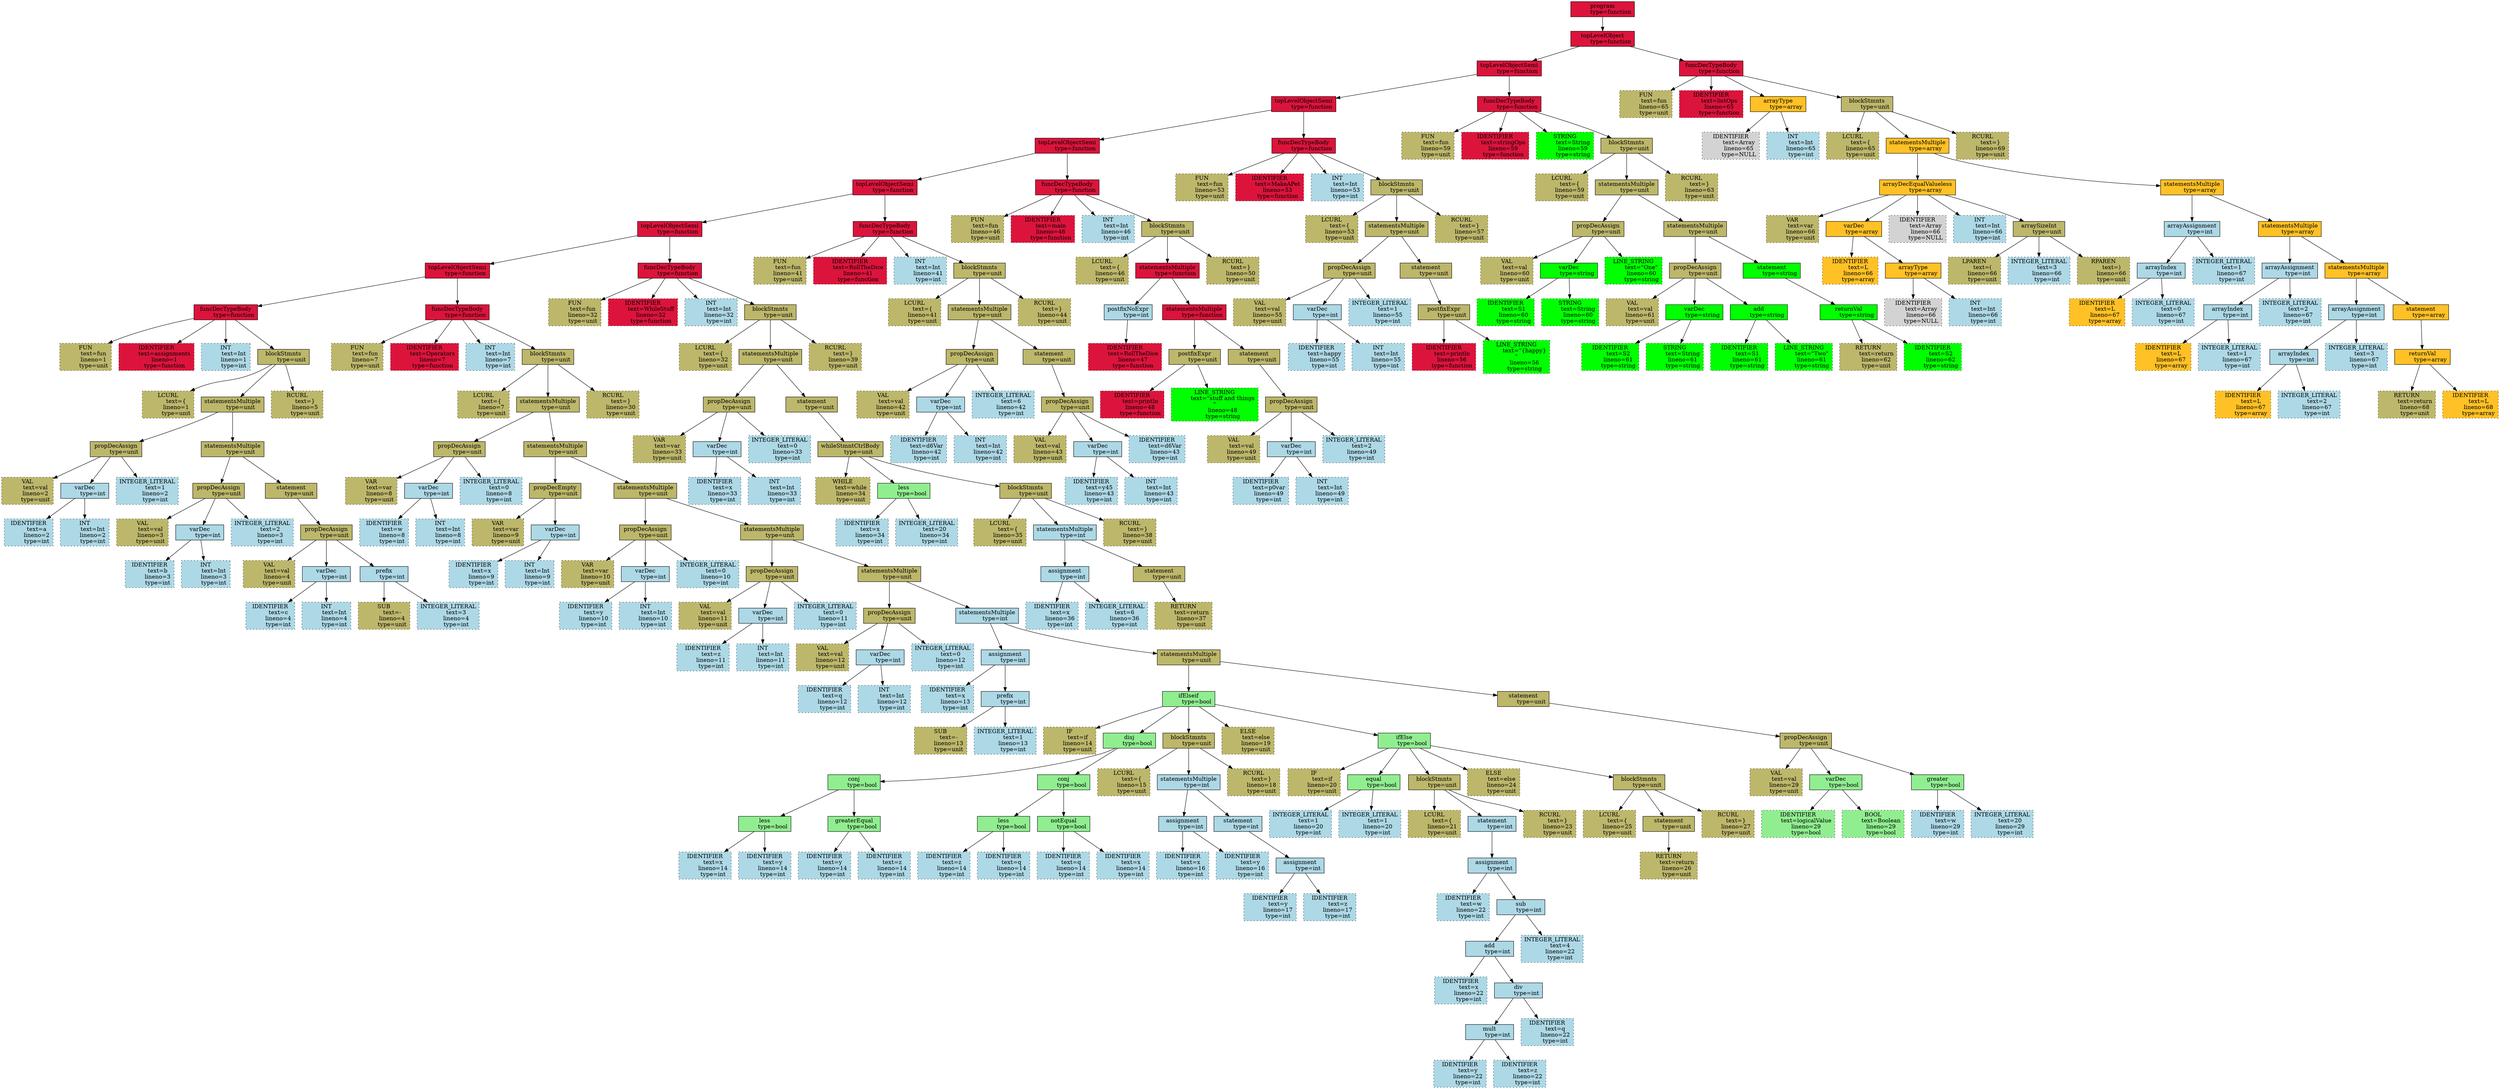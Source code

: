 digraph {
N464[shape=box];
N464 [
  shape=box,
  style=filled,
  fillcolor="crimson",
  label="program\n         type=function"
];
N464 -> N463;
N463[shape=box];
N463 [
  shape=box,
  style=filled,
  fillcolor="crimson",
  label="topLevelObject\n         type=function"
];
N463 -> N393;
N463 -> N462;
N393[shape=box];
N393 [
  shape=box,
  style=filled,
  fillcolor="crimson",
  label="topLevelObjectSemi\n         type=function"
];
N393 -> N353;
N393 -> N392;
N353[shape=box];
N353 [
  shape=box,
  style=filled,
  fillcolor="crimson",
  label="topLevelObjectSemi\n         type=function"
];
N353 -> N324;
N353 -> N352;
N324[shape=box];
N324 [
  shape=box,
  style=filled,
  fillcolor="crimson",
  label="topLevelObjectSemi\n         type=function"
];
N324 -> N289;
N324 -> N323;
N289[shape=box];
N289 [
  shape=box,
  style=filled,
  fillcolor="crimson",
  label="topLevelObjectSemi\n         type=function"
];
N289 -> N257;
N289 -> N288;
N257[shape=box];
N257 [
  shape=box,
  style=filled,
  fillcolor="crimson",
  label="topLevelObjectSemi\n         type=function"
];
N257 -> N213;
N257 -> N256;
N213[shape=box];
N213 [
  shape=box,
  style=filled,
  fillcolor="crimson",
  label="topLevelObjectSemi\n         type=function"
];
N213 -> N44;
N213 -> N212;
N44[shape=box];
N44 [
  shape=box,
  style=filled,
  fillcolor="crimson",
  label="funcDecTypeBody\n         type=function"
];
N44 -> N1;
N44 -> N2;
N44 -> N6;
N44 -> N43;
N1[shape=box];
N1 [
  shape=box,
  style="filled,dotted",
  fillcolor="darkkhaki",
  label="FUN\n         text=fun\n         lineno=1\n         type=unit"
];
N2[shape=box];
N2 [
  shape=box,
  style="filled,dotted",
  fillcolor="crimson",
  label="IDENTIFIER\n         text=assignments\n         lineno=1\n         type=function"
];
N6[shape=box];
N6 [
  shape=box,
  style="filled,dotted",
  fillcolor="lightblue",
  label="INT\n         text=Int\n         lineno=1\n         type=int"
];
N43[shape=box];
N43 [
  shape=box,
  style=filled,
  fillcolor="darkkhaki",
  label="blockStmnts\n         type=unit"
];
N43 -> N7;
N43 -> N42;
N43 -> N35;
N7[shape=box];
N7 [
  shape=box,
  style="filled,dotted",
  fillcolor="darkkhaki",
  label="LCURL\n         text=\{\n         lineno=1\n         type=unit"
];
N42[shape=box];
N42 [
  shape=box,
  style=filled,
  fillcolor="darkkhaki",
  label="statementsMultiple\n         type=unit"
];
N42 -> N17;
N42 -> N41;
N17[shape=box];
N17 [
  shape=box,
  style=filled,
  fillcolor="darkkhaki",
  label="propDecAssign\n         type=unit"
];
N17 -> N8;
N17 -> N14;
N17 -> N13;
N8[shape=box];
N8 [
  shape=box,
  style="filled,dotted",
  fillcolor="darkkhaki",
  label="VAL\n         text=val\n         lineno=2\n         type=unit"
];
N14[shape=box];
N14 [
  shape=box,
  style=filled,
  fillcolor="lightblue",
  label="varDec\n         type=int"
];
N14 -> N9;
N14 -> N11;
N9[shape=box];
N9 [
  shape=box,
  style="filled,dotted",
  fillcolor="lightblue",
  label="IDENTIFIER\n         text=a\n         lineno=2\n         type=int"
];
N11[shape=box];
N11 [
  shape=box,
  style="filled,dotted",
  fillcolor="lightblue",
  label="INT\n         text=Int\n         lineno=2\n         type=int"
];
N13[shape=box];
N13 [
  shape=box,
  style="filled,dotted",
  fillcolor="lightblue",
  label="INTEGER_LITERAL\n         text=1\n         lineno=2\n         type=int"
];
N41[shape=box];
N41 [
  shape=box,
  style=filled,
  fillcolor="darkkhaki",
  label="statementsMultiple\n         type=unit"
];
N41 -> N26;
N41 -> N40;
N26[shape=box];
N26 [
  shape=box,
  style=filled,
  fillcolor="darkkhaki",
  label="propDecAssign\n         type=unit"
];
N26 -> N16;
N26 -> N23;
N26 -> N22;
N16[shape=box];
N16 [
  shape=box,
  style="filled,dotted",
  fillcolor="darkkhaki",
  label="VAL\n         text=val\n         lineno=3\n         type=unit"
];
N23[shape=box];
N23 [
  shape=box,
  style=filled,
  fillcolor="lightblue",
  label="varDec\n         type=int"
];
N23 -> N18;
N23 -> N20;
N18[shape=box];
N18 [
  shape=box,
  style="filled,dotted",
  fillcolor="lightblue",
  label="IDENTIFIER\n         text=b\n         lineno=3\n         type=int"
];
N20[shape=box];
N20 [
  shape=box,
  style="filled,dotted",
  fillcolor="lightblue",
  label="INT\n         text=Int\n         lineno=3\n         type=int"
];
N22[shape=box];
N22 [
  shape=box,
  style="filled,dotted",
  fillcolor="lightblue",
  label="INTEGER_LITERAL\n         text=2\n         lineno=3\n         type=int"
];
N40[shape=box];
N40 [
  shape=box,
  style=filled,
  fillcolor="darkkhaki",
  label="statement\n         type=unit"
];
N40 -> N37;
N37[shape=box];
N37 [
  shape=box,
  style=filled,
  fillcolor="darkkhaki",
  label="propDecAssign\n         type=unit"
];
N37 -> N25;
N37 -> N32;
N37 -> N36;
N25[shape=box];
N25 [
  shape=box,
  style="filled,dotted",
  fillcolor="darkkhaki",
  label="VAL\n         text=val\n         lineno=4\n         type=unit"
];
N32[shape=box];
N32 [
  shape=box,
  style=filled,
  fillcolor="lightblue",
  label="varDec\n         type=int"
];
N32 -> N27;
N32 -> N29;
N27[shape=box];
N27 [
  shape=box,
  style="filled,dotted",
  fillcolor="lightblue",
  label="IDENTIFIER\n         text=c\n         lineno=4\n         type=int"
];
N29[shape=box];
N29 [
  shape=box,
  style="filled,dotted",
  fillcolor="lightblue",
  label="INT\n         text=Int\n         lineno=4\n         type=int"
];
N36[shape=box];
N36 [
  shape=box,
  style=filled,
  fillcolor="lightblue",
  label="prefix\n         type=int"
];
N36 -> N31;
N36 -> N33;
N31[shape=box];
N31 [
  shape=box,
  style="filled,dotted",
  fillcolor="darkkhaki",
  label="SUB\n         text=-\n         lineno=4\n         type=unit"
];
N33[shape=box];
N33 [
  shape=box,
  style="filled,dotted",
  fillcolor="lightblue",
  label="INTEGER_LITERAL\n         text=3\n         lineno=4\n         type=int"
];
N35[shape=box];
N35 [
  shape=box,
  style="filled,dotted",
  fillcolor="darkkhaki",
  label="RCURL\n         text=\}\n         lineno=5\n         type=unit"
];
N212[shape=box];
N212 [
  shape=box,
  style=filled,
  fillcolor="crimson",
  label="funcDecTypeBody\n         type=function"
];
N212 -> N38;
N212 -> N45;
N212 -> N49;
N212 -> N211;
N38[shape=box];
N38 [
  shape=box,
  style="filled,dotted",
  fillcolor="darkkhaki",
  label="FUN\n         text=fun\n         lineno=7\n         type=unit"
];
N45[shape=box];
N45 [
  shape=box,
  style="filled,dotted",
  fillcolor="crimson",
  label="IDENTIFIER\n         text=Operators\n         lineno=7\n         type=function"
];
N49[shape=box];
N49 [
  shape=box,
  style="filled,dotted",
  fillcolor="lightblue",
  label="INT\n         text=Int\n         lineno=7\n         type=int"
];
N211[shape=box];
N211 [
  shape=box,
  style=filled,
  fillcolor="darkkhaki",
  label="blockStmnts\n         type=unit"
];
N211 -> N50;
N211 -> N210;
N211 -> N198;
N50[shape=box];
N50 [
  shape=box,
  style="filled,dotted",
  fillcolor="darkkhaki",
  label="LCURL\n         text=\{\n         lineno=7\n         type=unit"
];
N210[shape=box];
N210 [
  shape=box,
  style=filled,
  fillcolor="darkkhaki",
  label="statementsMultiple\n         type=unit"
];
N210 -> N60;
N210 -> N209;
N60[shape=box];
N60 [
  shape=box,
  style=filled,
  fillcolor="darkkhaki",
  label="propDecAssign\n         type=unit"
];
N60 -> N51;
N60 -> N57;
N60 -> N56;
N51[shape=box];
N51 [
  shape=box,
  style="filled,dotted",
  fillcolor="darkkhaki",
  label="VAR\n         text=var\n         lineno=8\n         type=unit"
];
N57[shape=box];
N57 [
  shape=box,
  style=filled,
  fillcolor="lightblue",
  label="varDec\n         type=int"
];
N57 -> N52;
N57 -> N54;
N52[shape=box];
N52 [
  shape=box,
  style="filled,dotted",
  fillcolor="lightblue",
  label="IDENTIFIER\n         text=w\n         lineno=8\n         type=int"
];
N54[shape=box];
N54 [
  shape=box,
  style="filled,dotted",
  fillcolor="lightblue",
  label="INT\n         text=Int\n         lineno=8\n         type=int"
];
N56[shape=box];
N56 [
  shape=box,
  style="filled,dotted",
  fillcolor="lightblue",
  label="INTEGER_LITERAL\n         text=0\n         lineno=8\n         type=int"
];
N209[shape=box];
N209 [
  shape=box,
  style=filled,
  fillcolor="darkkhaki",
  label="statementsMultiple\n         type=unit"
];
N209 -> N67;
N209 -> N208;
N67[shape=box];
N67 [
  shape=box,
  style=filled,
  fillcolor="darkkhaki",
  label="propDecEmpty\n         type=unit"
];
N67 -> N59;
N67 -> N66;
N59[shape=box];
N59 [
  shape=box,
  style="filled,dotted",
  fillcolor="darkkhaki",
  label="VAR\n         text=var\n         lineno=9\n         type=unit"
];
N66[shape=box];
N66 [
  shape=box,
  style=filled,
  fillcolor="lightblue",
  label="varDec\n         type=int"
];
N66 -> N61;
N66 -> N63;
N61[shape=box];
N61 [
  shape=box,
  style="filled,dotted",
  fillcolor="lightblue",
  label="IDENTIFIER\n         text=x\n         lineno=9\n         type=int"
];
N63[shape=box];
N63 [
  shape=box,
  style="filled,dotted",
  fillcolor="lightblue",
  label="INT\n         text=Int\n         lineno=9\n         type=int"
];
N208[shape=box];
N208 [
  shape=box,
  style=filled,
  fillcolor="darkkhaki",
  label="statementsMultiple\n         type=unit"
];
N208 -> N76;
N208 -> N207;
N76[shape=box];
N76 [
  shape=box,
  style=filled,
  fillcolor="darkkhaki",
  label="propDecAssign\n         type=unit"
];
N76 -> N65;
N76 -> N73;
N76 -> N72;
N65[shape=box];
N65 [
  shape=box,
  style="filled,dotted",
  fillcolor="darkkhaki",
  label="VAR\n         text=var\n         lineno=10\n         type=unit"
];
N73[shape=box];
N73 [
  shape=box,
  style=filled,
  fillcolor="lightblue",
  label="varDec\n         type=int"
];
N73 -> N68;
N73 -> N70;
N68[shape=box];
N68 [
  shape=box,
  style="filled,dotted",
  fillcolor="lightblue",
  label="IDENTIFIER\n         text=y\n         lineno=10\n         type=int"
];
N70[shape=box];
N70 [
  shape=box,
  style="filled,dotted",
  fillcolor="lightblue",
  label="INT\n         text=Int\n         lineno=10\n         type=int"
];
N72[shape=box];
N72 [
  shape=box,
  style="filled,dotted",
  fillcolor="lightblue",
  label="INTEGER_LITERAL\n         text=0\n         lineno=10\n         type=int"
];
N207[shape=box];
N207 [
  shape=box,
  style=filled,
  fillcolor="darkkhaki",
  label="statementsMultiple\n         type=unit"
];
N207 -> N85;
N207 -> N206;
N85[shape=box];
N85 [
  shape=box,
  style=filled,
  fillcolor="darkkhaki",
  label="propDecAssign\n         type=unit"
];
N85 -> N75;
N85 -> N82;
N85 -> N81;
N75[shape=box];
N75 [
  shape=box,
  style="filled,dotted",
  fillcolor="darkkhaki",
  label="VAL\n         text=val\n         lineno=11\n         type=unit"
];
N82[shape=box];
N82 [
  shape=box,
  style=filled,
  fillcolor="lightblue",
  label="varDec\n         type=int"
];
N82 -> N77;
N82 -> N79;
N77[shape=box];
N77 [
  shape=box,
  style="filled,dotted",
  fillcolor="lightblue",
  label="IDENTIFIER\n         text=z\n         lineno=11\n         type=int"
];
N79[shape=box];
N79 [
  shape=box,
  style="filled,dotted",
  fillcolor="lightblue",
  label="INT\n         text=Int\n         lineno=11\n         type=int"
];
N81[shape=box];
N81 [
  shape=box,
  style="filled,dotted",
  fillcolor="lightblue",
  label="INTEGER_LITERAL\n         text=0\n         lineno=11\n         type=int"
];
N206[shape=box];
N206 [
  shape=box,
  style=filled,
  fillcolor="darkkhaki",
  label="statementsMultiple\n         type=unit"
];
N206 -> N94;
N206 -> N205;
N94[shape=box];
N94 [
  shape=box,
  style=filled,
  fillcolor="darkkhaki",
  label="propDecAssign\n         type=unit"
];
N94 -> N84;
N94 -> N91;
N94 -> N90;
N84[shape=box];
N84 [
  shape=box,
  style="filled,dotted",
  fillcolor="darkkhaki",
  label="VAL\n         text=val\n         lineno=12\n         type=unit"
];
N91[shape=box];
N91 [
  shape=box,
  style=filled,
  fillcolor="lightblue",
  label="varDec\n         type=int"
];
N91 -> N86;
N91 -> N88;
N86[shape=box];
N86 [
  shape=box,
  style="filled,dotted",
  fillcolor="lightblue",
  label="IDENTIFIER\n         text=q\n         lineno=12\n         type=int"
];
N88[shape=box];
N88 [
  shape=box,
  style="filled,dotted",
  fillcolor="lightblue",
  label="INT\n         text=Int\n         lineno=12\n         type=int"
];
N90[shape=box];
N90 [
  shape=box,
  style="filled,dotted",
  fillcolor="lightblue",
  label="INTEGER_LITERAL\n         text=0\n         lineno=12\n         type=int"
];
N205[shape=box];
N205 [
  shape=box,
  style=filled,
  fillcolor="lightblue",
  label="statementsMultiple\n         type=int"
];
N205 -> N101;
N205 -> N204;
N101[shape=box];
N101 [
  shape=box,
  style=filled,
  fillcolor="lightblue",
  label="assignment\n         type=int"
];
N101 -> N93;
N101 -> N100;
N93[shape=box];
N93 [
  shape=box,
  style="filled,dotted",
  fillcolor="lightblue",
  label="IDENTIFIER\n         text=x\n         lineno=13\n         type=int"
];
N100[shape=box];
N100 [
  shape=box,
  style=filled,
  fillcolor="lightblue",
  label="prefix\n         type=int"
];
N100 -> N96;
N100 -> N97;
N96[shape=box];
N96 [
  shape=box,
  style="filled,dotted",
  fillcolor="darkkhaki",
  label="SUB\n         text=-\n         lineno=13\n         type=unit"
];
N97[shape=box];
N97 [
  shape=box,
  style="filled,dotted",
  fillcolor="lightblue",
  label="INTEGER_LITERAL\n         text=1\n         lineno=13\n         type=int"
];
N204[shape=box];
N204 [
  shape=box,
  style=filled,
  fillcolor="darkkhaki",
  label="statementsMultiple\n         type=unit"
];
N204 -> N188;
N204 -> N203;
N188[shape=box];
N188 [
  shape=box,
  style=filled,
  fillcolor="lightgreen",
  label="ifElseif\n         type=bool"
];
N188 -> N99;
N188 -> N134;
N188 -> N149;
N188 -> N146;
N188 -> N187;
N99[shape=box];
N99 [
  shape=box,
  style="filled,dotted",
  fillcolor="darkkhaki",
  label="IF\n         text=if\n         lineno=14\n         type=unit"
];
N134[shape=box];
N134 [
  shape=box,
  style=filled,
  fillcolor="lightgreen",
  label="disj\n         type=bool"
];
N134 -> N118;
N134 -> N133;
N118[shape=box];
N118 [
  shape=box,
  style=filled,
  fillcolor="lightgreen",
  label="conj\n         type=bool"
];
N118 -> N109;
N118 -> N116;
N109[shape=box];
N109 [
  shape=box,
  style=filled,
  fillcolor="lightgreen",
  label="less\n         type=bool"
];
N109 -> N104;
N109 -> N106;
N104[shape=box];
N104 [
  shape=box,
  style="filled,dotted",
  fillcolor="lightblue",
  label="IDENTIFIER\n         text=x\n         lineno=14\n         type=int"
];
N106[shape=box];
N106 [
  shape=box,
  style="filled,dotted",
  fillcolor="lightblue",
  label="IDENTIFIER\n         text=y\n         lineno=14\n         type=int"
];
N116[shape=box];
N116 [
  shape=box,
  style=filled,
  fillcolor="lightgreen",
  label="greaterEqual\n         type=bool"
];
N116 -> N111;
N116 -> N113;
N111[shape=box];
N111 [
  shape=box,
  style="filled,dotted",
  fillcolor="lightblue",
  label="IDENTIFIER\n         text=y\n         lineno=14\n         type=int"
];
N113[shape=box];
N113 [
  shape=box,
  style="filled,dotted",
  fillcolor="lightblue",
  label="IDENTIFIER\n         text=z\n         lineno=14\n         type=int"
];
N133[shape=box];
N133 [
  shape=box,
  style=filled,
  fillcolor="lightgreen",
  label="conj\n         type=bool"
];
N133 -> N124;
N133 -> N131;
N124[shape=box];
N124 [
  shape=box,
  style=filled,
  fillcolor="lightgreen",
  label="less\n         type=bool"
];
N124 -> N119;
N124 -> N121;
N119[shape=box];
N119 [
  shape=box,
  style="filled,dotted",
  fillcolor="lightblue",
  label="IDENTIFIER\n         text=z\n         lineno=14\n         type=int"
];
N121[shape=box];
N121 [
  shape=box,
  style="filled,dotted",
  fillcolor="lightblue",
  label="IDENTIFIER\n         text=q\n         lineno=14\n         type=int"
];
N131[shape=box];
N131 [
  shape=box,
  style=filled,
  fillcolor="lightgreen",
  label="notEqual\n         type=bool"
];
N131 -> N126;
N131 -> N128;
N126[shape=box];
N126 [
  shape=box,
  style="filled,dotted",
  fillcolor="lightblue",
  label="IDENTIFIER\n         text=q\n         lineno=14\n         type=int"
];
N128[shape=box];
N128 [
  shape=box,
  style="filled,dotted",
  fillcolor="lightblue",
  label="IDENTIFIER\n         text=x\n         lineno=14\n         type=int"
];
N149[shape=box];
N149 [
  shape=box,
  style=filled,
  fillcolor="darkkhaki",
  label="blockStmnts\n         type=unit"
];
N149 -> N132;
N149 -> N148;
N149 -> N143;
N132[shape=box];
N132 [
  shape=box,
  style="filled,dotted",
  fillcolor="darkkhaki",
  label="LCURL\n         text=\{\n         lineno=15\n         type=unit"
];
N148[shape=box];
N148 [
  shape=box,
  style=filled,
  fillcolor="lightblue",
  label="statementsMultiple\n         type=int"
];
N148 -> N140;
N148 -> N147;
N140[shape=box];
N140 [
  shape=box,
  style=filled,
  fillcolor="lightblue",
  label="assignment\n         type=int"
];
N140 -> N135;
N140 -> N137;
N135[shape=box];
N135 [
  shape=box,
  style="filled,dotted",
  fillcolor="lightblue",
  label="IDENTIFIER\n         text=x\n         lineno=16\n         type=int"
];
N137[shape=box];
N137 [
  shape=box,
  style="filled,dotted",
  fillcolor="lightblue",
  label="IDENTIFIER\n         text=y\n         lineno=16\n         type=int"
];
N147[shape=box];
N147 [
  shape=box,
  style=filled,
  fillcolor="lightblue",
  label="statement\n         type=int"
];
N147 -> N145;
N145[shape=box];
N145 [
  shape=box,
  style=filled,
  fillcolor="lightblue",
  label="assignment\n         type=int"
];
N145 -> N139;
N145 -> N142;
N139[shape=box];
N139 [
  shape=box,
  style="filled,dotted",
  fillcolor="lightblue",
  label="IDENTIFIER\n         text=y\n         lineno=17\n         type=int"
];
N142[shape=box];
N142 [
  shape=box,
  style="filled,dotted",
  fillcolor="lightblue",
  label="IDENTIFIER\n         text=z\n         lineno=17\n         type=int"
];
N143[shape=box];
N143 [
  shape=box,
  style="filled,dotted",
  fillcolor="darkkhaki",
  label="RCURL\n         text=\}\n         lineno=18\n         type=unit"
];
N146[shape=box];
N146 [
  shape=box,
  style="filled,dotted",
  fillcolor="darkkhaki",
  label="ELSE\n         text=else\n         lineno=19\n         type=unit"
];
N187[shape=box];
N187 [
  shape=box,
  style=filled,
  fillcolor="lightgreen",
  label="ifElse\n         type=bool"
];
N187 -> N150;
N187 -> N157;
N187 -> N178;
N187 -> N176;
N187 -> N186;
N150[shape=box];
N150 [
  shape=box,
  style="filled,dotted",
  fillcolor="darkkhaki",
  label="IF\n         text=if\n         lineno=20\n         type=unit"
];
N157[shape=box];
N157 [
  shape=box,
  style=filled,
  fillcolor="lightgreen",
  label="equal\n         type=bool"
];
N157 -> N152;
N157 -> N154;
N152[shape=box];
N152 [
  shape=box,
  style="filled,dotted",
  fillcolor="lightblue",
  label="INTEGER_LITERAL\n         text=1\n         lineno=20\n         type=int"
];
N154[shape=box];
N154 [
  shape=box,
  style="filled,dotted",
  fillcolor="lightblue",
  label="INTEGER_LITERAL\n         text=1\n         lineno=20\n         type=int"
];
N178[shape=box];
N178 [
  shape=box,
  style=filled,
  fillcolor="darkkhaki",
  label="blockStmnts\n         type=unit"
];
N178 -> N156;
N178 -> N177;
N178 -> N172;
N156[shape=box];
N156 [
  shape=box,
  style="filled,dotted",
  fillcolor="darkkhaki",
  label="LCURL\n         text=\{\n         lineno=21\n         type=unit"
];
N177[shape=box];
N177 [
  shape=box,
  style=filled,
  fillcolor="lightblue",
  label="statement\n         type=int"
];
N177 -> N175;
N175[shape=box];
N175 [
  shape=box,
  style=filled,
  fillcolor="lightblue",
  label="assignment\n         type=int"
];
N175 -> N158;
N175 -> N174;
N158[shape=box];
N158 [
  shape=box,
  style="filled,dotted",
  fillcolor="lightblue",
  label="IDENTIFIER\n         text=w\n         lineno=22\n         type=int"
];
N174[shape=box];
N174 [
  shape=box,
  style=filled,
  fillcolor="lightblue",
  label="sub\n         type=int"
];
N174 -> N171;
N174 -> N169;
N171[shape=box];
N171 [
  shape=box,
  style=filled,
  fillcolor="lightblue",
  label="add\n         type=int"
];
N171 -> N160;
N171 -> N170;
N160[shape=box];
N160 [
  shape=box,
  style="filled,dotted",
  fillcolor="lightblue",
  label="IDENTIFIER\n         text=x\n         lineno=22\n         type=int"
];
N170[shape=box];
N170 [
  shape=box,
  style=filled,
  fillcolor="lightblue",
  label="div\n         type=int"
];
N170 -> N167;
N170 -> N166;
N167[shape=box];
N167 [
  shape=box,
  style=filled,
  fillcolor="lightblue",
  label="mult\n         type=int"
];
N167 -> N162;
N167 -> N164;
N162[shape=box];
N162 [
  shape=box,
  style="filled,dotted",
  fillcolor="lightblue",
  label="IDENTIFIER\n         text=y\n         lineno=22\n         type=int"
];
N164[shape=box];
N164 [
  shape=box,
  style="filled,dotted",
  fillcolor="lightblue",
  label="IDENTIFIER\n         text=z\n         lineno=22\n         type=int"
];
N166[shape=box];
N166 [
  shape=box,
  style="filled,dotted",
  fillcolor="lightblue",
  label="IDENTIFIER\n         text=q\n         lineno=22\n         type=int"
];
N169[shape=box];
N169 [
  shape=box,
  style="filled,dotted",
  fillcolor="lightblue",
  label="INTEGER_LITERAL\n         text=4\n         lineno=22\n         type=int"
];
N172[shape=box];
N172 [
  shape=box,
  style="filled,dotted",
  fillcolor="darkkhaki",
  label="RCURL\n         text=\}\n         lineno=23\n         type=unit"
];
N176[shape=box];
N176 [
  shape=box,
  style="filled,dotted",
  fillcolor="darkkhaki",
  label="ELSE\n         text=else\n         lineno=24\n         type=unit"
];
N186[shape=box];
N186 [
  shape=box,
  style=filled,
  fillcolor="darkkhaki",
  label="blockStmnts\n         type=unit"
];
N186 -> N179;
N186 -> N185;
N186 -> N181;
N179[shape=box];
N179 [
  shape=box,
  style="filled,dotted",
  fillcolor="darkkhaki",
  label="LCURL\n         text=\{\n         lineno=25\n         type=unit"
];
N185[shape=box];
N185 [
  shape=box,
  style=filled,
  fillcolor="darkkhaki",
  label="statement\n         type=unit"
];
N185 -> N180;
N180[shape=box];
N180 [
  shape=box,
  style="filled,dotted",
  fillcolor="darkkhaki",
  label="RETURN\n         text=return\n         lineno=26\n         type=unit"
];
N181[shape=box];
N181 [
  shape=box,
  style="filled,dotted",
  fillcolor="darkkhaki",
  label="RCURL\n         text=\}\n         lineno=27\n         type=unit"
];
N203[shape=box];
N203 [
  shape=box,
  style=filled,
  fillcolor="darkkhaki",
  label="statement\n         type=unit"
];
N203 -> N200;
N200[shape=box];
N200 [
  shape=box,
  style=filled,
  fillcolor="darkkhaki",
  label="propDecAssign\n         type=unit"
];
N200 -> N183;
N200 -> N194;
N200 -> N199;
N183[shape=box];
N183 [
  shape=box,
  style="filled,dotted",
  fillcolor="darkkhaki",
  label="VAL\n         text=val\n         lineno=29\n         type=unit"
];
N194[shape=box];
N194 [
  shape=box,
  style=filled,
  fillcolor="lightgreen",
  label="varDec\n         type=bool"
];
N194 -> N189;
N194 -> N191;
N189[shape=box];
N189 [
  shape=box,
  style="filled,dotted",
  fillcolor="lightgreen",
  label="IDENTIFIER\n         text=logicalValue\n         lineno=29\n         type=bool"
];
N191[shape=box];
N191 [
  shape=box,
  style="filled,dotted",
  fillcolor="lightgreen",
  label="BOOL\n         text=Boolean\n         lineno=29\n         type=bool"
];
N199[shape=box];
N199 [
  shape=box,
  style=filled,
  fillcolor="lightgreen",
  label="greater\n         type=bool"
];
N199 -> N193;
N199 -> N196;
N193[shape=box];
N193 [
  shape=box,
  style="filled,dotted",
  fillcolor="lightblue",
  label="IDENTIFIER\n         text=w\n         lineno=29\n         type=int"
];
N196[shape=box];
N196 [
  shape=box,
  style="filled,dotted",
  fillcolor="lightblue",
  label="INTEGER_LITERAL\n         text=20\n         lineno=29\n         type=int"
];
N198[shape=box];
N198 [
  shape=box,
  style="filled,dotted",
  fillcolor="darkkhaki",
  label="RCURL\n         text=\}\n         lineno=30\n         type=unit"
];
N256[shape=box];
N256 [
  shape=box,
  style=filled,
  fillcolor="crimson",
  label="funcDecTypeBody\n         type=function"
];
N256 -> N201;
N256 -> N214;
N256 -> N218;
N256 -> N255;
N201[shape=box];
N201 [
  shape=box,
  style="filled,dotted",
  fillcolor="darkkhaki",
  label="FUN\n         text=fun\n         lineno=32\n         type=unit"
];
N214[shape=box];
N214 [
  shape=box,
  style="filled,dotted",
  fillcolor="crimson",
  label="IDENTIFIER\n         text=WhileStuff\n         lineno=32\n         type=function"
];
N218[shape=box];
N218 [
  shape=box,
  style="filled,dotted",
  fillcolor="lightblue",
  label="INT\n         text=Int\n         lineno=32\n         type=int"
];
N255[shape=box];
N255 [
  shape=box,
  style=filled,
  fillcolor="darkkhaki",
  label="blockStmnts\n         type=unit"
];
N255 -> N219;
N255 -> N254;
N255 -> N245;
N219[shape=box];
N219 [
  shape=box,
  style="filled,dotted",
  fillcolor="darkkhaki",
  label="LCURL\n         text=\{\n         lineno=32\n         type=unit"
];
N254[shape=box];
N254 [
  shape=box,
  style=filled,
  fillcolor="darkkhaki",
  label="statementsMultiple\n         type=unit"
];
N254 -> N229;
N254 -> N253;
N229[shape=box];
N229 [
  shape=box,
  style=filled,
  fillcolor="darkkhaki",
  label="propDecAssign\n         type=unit"
];
N229 -> N220;
N229 -> N226;
N229 -> N225;
N220[shape=box];
N220 [
  shape=box,
  style="filled,dotted",
  fillcolor="darkkhaki",
  label="VAR\n         text=var\n         lineno=33\n         type=unit"
];
N226[shape=box];
N226 [
  shape=box,
  style=filled,
  fillcolor="lightblue",
  label="varDec\n         type=int"
];
N226 -> N221;
N226 -> N223;
N221[shape=box];
N221 [
  shape=box,
  style="filled,dotted",
  fillcolor="lightblue",
  label="IDENTIFIER\n         text=x\n         lineno=33\n         type=int"
];
N223[shape=box];
N223 [
  shape=box,
  style="filled,dotted",
  fillcolor="lightblue",
  label="INT\n         text=Int\n         lineno=33\n         type=int"
];
N225[shape=box];
N225 [
  shape=box,
  style="filled,dotted",
  fillcolor="lightblue",
  label="INTEGER_LITERAL\n         text=0\n         lineno=33\n         type=int"
];
N253[shape=box];
N253 [
  shape=box,
  style=filled,
  fillcolor="darkkhaki",
  label="statement\n         type=unit"
];
N253 -> N250;
N250[shape=box];
N250 [
  shape=box,
  style=filled,
  fillcolor="darkkhaki",
  label="whileStmntCtrlBody\n         type=unit"
];
N250 -> N228;
N250 -> N236;
N250 -> N249;
N228[shape=box];
N228 [
  shape=box,
  style="filled,dotted",
  fillcolor="darkkhaki",
  label="WHILE\n         text=while\n         lineno=34\n         type=unit"
];
N236[shape=box];
N236 [
  shape=box,
  style=filled,
  fillcolor="lightgreen",
  label="less\n         type=bool"
];
N236 -> N231;
N236 -> N233;
N231[shape=box];
N231 [
  shape=box,
  style="filled,dotted",
  fillcolor="lightblue",
  label="IDENTIFIER\n         text=x\n         lineno=34\n         type=int"
];
N233[shape=box];
N233 [
  shape=box,
  style="filled,dotted",
  fillcolor="lightblue",
  label="INTEGER_LITERAL\n         text=20\n         lineno=34\n         type=int"
];
N249[shape=box];
N249 [
  shape=box,
  style=filled,
  fillcolor="darkkhaki",
  label="blockStmnts\n         type=unit"
];
N249 -> N235;
N249 -> N248;
N249 -> N243;
N235[shape=box];
N235 [
  shape=box,
  style="filled,dotted",
  fillcolor="darkkhaki",
  label="LCURL\n         text=\{\n         lineno=35\n         type=unit"
];
N248[shape=box];
N248 [
  shape=box,
  style=filled,
  fillcolor="lightblue",
  label="statementsMultiple\n         type=int"
];
N248 -> N242;
N248 -> N247;
N242[shape=box];
N242 [
  shape=box,
  style=filled,
  fillcolor="lightblue",
  label="assignment\n         type=int"
];
N242 -> N237;
N242 -> N239;
N237[shape=box];
N237 [
  shape=box,
  style="filled,dotted",
  fillcolor="lightblue",
  label="IDENTIFIER\n         text=x\n         lineno=36\n         type=int"
];
N239[shape=box];
N239 [
  shape=box,
  style="filled,dotted",
  fillcolor="lightblue",
  label="INTEGER_LITERAL\n         text=6\n         lineno=36\n         type=int"
];
N247[shape=box];
N247 [
  shape=box,
  style=filled,
  fillcolor="darkkhaki",
  label="statement\n         type=unit"
];
N247 -> N241;
N241[shape=box];
N241 [
  shape=box,
  style="filled,dotted",
  fillcolor="darkkhaki",
  label="RETURN\n         text=return\n         lineno=37\n         type=unit"
];
N243[shape=box];
N243 [
  shape=box,
  style="filled,dotted",
  fillcolor="darkkhaki",
  label="RCURL\n         text=\}\n         lineno=38\n         type=unit"
];
N245[shape=box];
N245 [
  shape=box,
  style="filled,dotted",
  fillcolor="darkkhaki",
  label="RCURL\n         text=\}\n         lineno=39\n         type=unit"
];
N288[shape=box];
N288 [
  shape=box,
  style=filled,
  fillcolor="crimson",
  label="funcDecTypeBody\n         type=function"
];
N288 -> N251;
N288 -> N258;
N288 -> N262;
N288 -> N287;
N251[shape=box];
N251 [
  shape=box,
  style="filled,dotted",
  fillcolor="darkkhaki",
  label="FUN\n         text=fun\n         lineno=41\n         type=unit"
];
N258[shape=box];
N258 [
  shape=box,
  style="filled,dotted",
  fillcolor="crimson",
  label="IDENTIFIER\n         text=RollTheDice\n         lineno=41\n         type=function"
];
N262[shape=box];
N262 [
  shape=box,
  style="filled,dotted",
  fillcolor="lightblue",
  label="INT\n         text=Int\n         lineno=41\n         type=int"
];
N287[shape=box];
N287 [
  shape=box,
  style=filled,
  fillcolor="darkkhaki",
  label="blockStmnts\n         type=unit"
];
N287 -> N263;
N287 -> N286;
N287 -> N281;
N263[shape=box];
N263 [
  shape=box,
  style="filled,dotted",
  fillcolor="darkkhaki",
  label="LCURL\n         text=\{\n         lineno=41\n         type=unit"
];
N286[shape=box];
N286 [
  shape=box,
  style=filled,
  fillcolor="darkkhaki",
  label="statementsMultiple\n         type=unit"
];
N286 -> N273;
N286 -> N285;
N273[shape=box];
N273 [
  shape=box,
  style=filled,
  fillcolor="darkkhaki",
  label="propDecAssign\n         type=unit"
];
N273 -> N264;
N273 -> N270;
N273 -> N269;
N264[shape=box];
N264 [
  shape=box,
  style="filled,dotted",
  fillcolor="darkkhaki",
  label="VAL\n         text=val\n         lineno=42\n         type=unit"
];
N270[shape=box];
N270 [
  shape=box,
  style=filled,
  fillcolor="lightblue",
  label="varDec\n         type=int"
];
N270 -> N265;
N270 -> N267;
N265[shape=box];
N265 [
  shape=box,
  style="filled,dotted",
  fillcolor="lightblue",
  label="IDENTIFIER\n         text=d6Var\n         lineno=42\n         type=int"
];
N267[shape=box];
N267 [
  shape=box,
  style="filled,dotted",
  fillcolor="lightblue",
  label="INT\n         text=Int\n         lineno=42\n         type=int"
];
N269[shape=box];
N269 [
  shape=box,
  style="filled,dotted",
  fillcolor="lightblue",
  label="INTEGER_LITERAL\n         text=6\n         lineno=42\n         type=int"
];
N285[shape=box];
N285 [
  shape=box,
  style=filled,
  fillcolor="darkkhaki",
  label="statement\n         type=unit"
];
N285 -> N282;
N282[shape=box];
N282 [
  shape=box,
  style=filled,
  fillcolor="darkkhaki",
  label="propDecAssign\n         type=unit"
];
N282 -> N272;
N282 -> N279;
N282 -> N278;
N272[shape=box];
N272 [
  shape=box,
  style="filled,dotted",
  fillcolor="darkkhaki",
  label="VAL\n         text=val\n         lineno=43\n         type=unit"
];
N279[shape=box];
N279 [
  shape=box,
  style=filled,
  fillcolor="lightblue",
  label="varDec\n         type=int"
];
N279 -> N274;
N279 -> N276;
N274[shape=box];
N274 [
  shape=box,
  style="filled,dotted",
  fillcolor="lightblue",
  label="IDENTIFIER\n         text=y45\n         lineno=43\n         type=int"
];
N276[shape=box];
N276 [
  shape=box,
  style="filled,dotted",
  fillcolor="lightblue",
  label="INT\n         text=Int\n         lineno=43\n         type=int"
];
N278[shape=box];
N278 [
  shape=box,
  style="filled,dotted",
  fillcolor="lightblue",
  label="IDENTIFIER\n         text=d6Var\n         lineno=43\n         type=int"
];
N281[shape=box];
N281 [
  shape=box,
  style="filled,dotted",
  fillcolor="darkkhaki",
  label="RCURL\n         text=\}\n         lineno=44\n         type=unit"
];
N323[shape=box];
N323 [
  shape=box,
  style=filled,
  fillcolor="crimson",
  label="funcDecTypeBody\n         type=function"
];
N323 -> N283;
N323 -> N290;
N323 -> N294;
N323 -> N322;
N283[shape=box];
N283 [
  shape=box,
  style="filled,dotted",
  fillcolor="darkkhaki",
  label="FUN\n         text=fun\n         lineno=46\n         type=unit"
];
N290[shape=box];
N290 [
  shape=box,
  style="filled,dotted",
  fillcolor="crimson",
  label="IDENTIFIER\n         text=main\n         lineno=46\n         type=function"
];
N294[shape=box];
N294 [
  shape=box,
  style="filled,dotted",
  fillcolor="lightblue",
  label="INT\n         text=Int\n         lineno=46\n         type=int"
];
N322[shape=box];
N322 [
  shape=box,
  style=filled,
  fillcolor="darkkhaki",
  label="blockStmnts\n         type=unit"
];
N322 -> N295;
N322 -> N321;
N322 -> N315;
N295[shape=box];
N295 [
  shape=box,
  style="filled,dotted",
  fillcolor="darkkhaki",
  label="LCURL\n         text=\{\n         lineno=46\n         type=unit"
];
N321[shape=box];
N321 [
  shape=box,
  style=filled,
  fillcolor="crimson",
  label="statementsMultiple\n         type=function"
];
N321 -> N300;
N321 -> N320;
N300[shape=box];
N300 [
  shape=box,
  style=filled,
  fillcolor="lightblue",
  label="postfixNoExpr\n         type=int"
];
N300 -> N296;
N296[shape=box];
N296 [
  shape=box,
  style="filled,dotted",
  fillcolor="crimson",
  label="IDENTIFIER\n         text=RollTheDice\n         lineno=47\n         type=function"
];
N320[shape=box];
N320 [
  shape=box,
  style=filled,
  fillcolor="crimson",
  label="statementsMultiple\n         type=function"
];
N320 -> N306;
N320 -> N319;
N306[shape=box];
N306 [
  shape=box,
  style=filled,
  fillcolor="darkkhaki",
  label="postfixExpr\n         type=unit"
];
N306 -> N301;
N306 -> N303;
N301[shape=box];
N301 [
  shape=box,
  style="filled,dotted",
  fillcolor="crimson",
  label="IDENTIFIER\n         text=println\n         lineno=48\n         type=function"
];
N303[shape=box];
N303 [
  shape=box,
  style="filled,dotted",
  fillcolor="lime",
  label="LINE_STRING\n         text=\"stuff and things\n\"\n         lineno=48\n         type=string"
];
N319[shape=box];
N319 [
  shape=box,
  style=filled,
  fillcolor="darkkhaki",
  label="statement\n         type=unit"
];
N319 -> N316;
N316[shape=box];
N316 [
  shape=box,
  style=filled,
  fillcolor="darkkhaki",
  label="propDecAssign\n         type=unit"
];
N316 -> N307;
N316 -> N313;
N316 -> N312;
N307[shape=box];
N307 [
  shape=box,
  style="filled,dotted",
  fillcolor="darkkhaki",
  label="VAL\n         text=val\n         lineno=49\n         type=unit"
];
N313[shape=box];
N313 [
  shape=box,
  style=filled,
  fillcolor="lightblue",
  label="varDec\n         type=int"
];
N313 -> N308;
N313 -> N310;
N308[shape=box];
N308 [
  shape=box,
  style="filled,dotted",
  fillcolor="lightblue",
  label="IDENTIFIER\n         text=p0var\n         lineno=49\n         type=int"
];
N310[shape=box];
N310 [
  shape=box,
  style="filled,dotted",
  fillcolor="lightblue",
  label="INT\n         text=Int\n         lineno=49\n         type=int"
];
N312[shape=box];
N312 [
  shape=box,
  style="filled,dotted",
  fillcolor="lightblue",
  label="INTEGER_LITERAL\n         text=2\n         lineno=49\n         type=int"
];
N315[shape=box];
N315 [
  shape=box,
  style="filled,dotted",
  fillcolor="darkkhaki",
  label="RCURL\n         text=\}\n         lineno=50\n         type=unit"
];
N352[shape=box];
N352 [
  shape=box,
  style=filled,
  fillcolor="crimson",
  label="funcDecTypeBody\n         type=function"
];
N352 -> N317;
N352 -> N325;
N352 -> N329;
N352 -> N351;
N317[shape=box];
N317 [
  shape=box,
  style="filled,dotted",
  fillcolor="darkkhaki",
  label="FUN\n         text=fun\n         lineno=53\n         type=unit"
];
N325[shape=box];
N325 [
  shape=box,
  style="filled,dotted",
  fillcolor="crimson",
  label="IDENTIFIER\n         text=MakeAPet\n         lineno=53\n         type=function"
];
N329[shape=box];
N329 [
  shape=box,
  style="filled,dotted",
  fillcolor="lightblue",
  label="INT\n         text=Int\n         lineno=53\n         type=int"
];
N351[shape=box];
N351 [
  shape=box,
  style=filled,
  fillcolor="darkkhaki",
  label="blockStmnts\n         type=unit"
];
N351 -> N330;
N351 -> N350;
N351 -> N344;
N330[shape=box];
N330 [
  shape=box,
  style="filled,dotted",
  fillcolor="darkkhaki",
  label="LCURL\n         text=\{\n         lineno=53\n         type=unit"
];
N350[shape=box];
N350 [
  shape=box,
  style=filled,
  fillcolor="darkkhaki",
  label="statementsMultiple\n         type=unit"
];
N350 -> N340;
N350 -> N349;
N340[shape=box];
N340 [
  shape=box,
  style=filled,
  fillcolor="darkkhaki",
  label="propDecAssign\n         type=unit"
];
N340 -> N331;
N340 -> N337;
N340 -> N336;
N331[shape=box];
N331 [
  shape=box,
  style="filled,dotted",
  fillcolor="darkkhaki",
  label="VAL\n         text=val\n         lineno=55\n         type=unit"
];
N337[shape=box];
N337 [
  shape=box,
  style=filled,
  fillcolor="lightblue",
  label="varDec\n         type=int"
];
N337 -> N332;
N337 -> N334;
N332[shape=box];
N332 [
  shape=box,
  style="filled,dotted",
  fillcolor="lightblue",
  label="IDENTIFIER\n         text=happy\n         lineno=55\n         type=int"
];
N334[shape=box];
N334 [
  shape=box,
  style="filled,dotted",
  fillcolor="lightblue",
  label="INT\n         text=Int\n         lineno=55\n         type=int"
];
N336[shape=box];
N336 [
  shape=box,
  style="filled,dotted",
  fillcolor="lightblue",
  label="INTEGER_LITERAL\n         text=1\n         lineno=55\n         type=int"
];
N349[shape=box];
N349 [
  shape=box,
  style=filled,
  fillcolor="darkkhaki",
  label="statement\n         type=unit"
];
N349 -> N346;
N346[shape=box];
N346 [
  shape=box,
  style=filled,
  fillcolor="darkkhaki",
  label="postfixExpr\n         type=unit"
];
N346 -> N339;
N346 -> N342;
N339[shape=box];
N339 [
  shape=box,
  style="filled,dotted",
  fillcolor="crimson",
  label="IDENTIFIER\n         text=println\n         lineno=56\n         type=function"
];
N342[shape=box];
N342 [
  shape=box,
  style="filled,dotted",
  fillcolor="lime",
  label="LINE_STRING\n         text=\"\{happy\}\n\"\n         lineno=56\n         type=string"
];
N344[shape=box];
N344 [
  shape=box,
  style="filled,dotted",
  fillcolor="darkkhaki",
  label="RCURL\n         text=\}\n         lineno=57\n         type=unit"
];
N392[shape=box];
N392 [
  shape=box,
  style=filled,
  fillcolor="crimson",
  label="funcDecTypeBody\n         type=function"
];
N392 -> N347;
N392 -> N354;
N392 -> N358;
N392 -> N391;
N347[shape=box];
N347 [
  shape=box,
  style="filled,dotted",
  fillcolor="darkkhaki",
  label="FUN\n         text=fun\n         lineno=59\n         type=unit"
];
N354[shape=box];
N354 [
  shape=box,
  style="filled,dotted",
  fillcolor="crimson",
  label="IDENTIFIER\n         text=stringOps\n         lineno=59\n         type=function"
];
N358[shape=box];
N358 [
  shape=box,
  style="filled,dotted",
  fillcolor="lime",
  label="STRING\n         text=String\n         lineno=59\n         type=string"
];
N391[shape=box];
N391 [
  shape=box,
  style=filled,
  fillcolor="darkkhaki",
  label="blockStmnts\n         type=unit"
];
N391 -> N359;
N391 -> N390;
N391 -> N383;
N359[shape=box];
N359 [
  shape=box,
  style="filled,dotted",
  fillcolor="darkkhaki",
  label="LCURL\n         text=\{\n         lineno=59\n         type=unit"
];
N390[shape=box];
N390 [
  shape=box,
  style=filled,
  fillcolor="darkkhaki",
  label="statementsMultiple\n         type=unit"
];
N390 -> N369;
N390 -> N389;
N369[shape=box];
N369 [
  shape=box,
  style=filled,
  fillcolor="darkkhaki",
  label="propDecAssign\n         type=unit"
];
N369 -> N360;
N369 -> N366;
N369 -> N365;
N360[shape=box];
N360 [
  shape=box,
  style="filled,dotted",
  fillcolor="darkkhaki",
  label="VAL\n         text=val\n         lineno=60\n         type=unit"
];
N366[shape=box];
N366 [
  shape=box,
  style=filled,
  fillcolor="lime",
  label="varDec\n         type=string"
];
N366 -> N361;
N366 -> N363;
N361[shape=box];
N361 [
  shape=box,
  style="filled,dotted",
  fillcolor="lime",
  label="IDENTIFIER\n         text=S1\n         lineno=60\n         type=string"
];
N363[shape=box];
N363 [
  shape=box,
  style="filled,dotted",
  fillcolor="lime",
  label="STRING\n         text=String\n         lineno=60\n         type=string"
];
N365[shape=box];
N365 [
  shape=box,
  style="filled,dotted",
  fillcolor="lime",
  label="LINE_STRING\n         text=\"One\"\n         lineno=60\n         type=string"
];
N389[shape=box];
N389 [
  shape=box,
  style=filled,
  fillcolor="darkkhaki",
  label="statementsMultiple\n         type=unit"
];
N389 -> N381;
N389 -> N388;
N381[shape=box];
N381 [
  shape=box,
  style=filled,
  fillcolor="darkkhaki",
  label="propDecAssign\n         type=unit"
];
N381 -> N368;
N381 -> N375;
N381 -> N380;
N368[shape=box];
N368 [
  shape=box,
  style="filled,dotted",
  fillcolor="darkkhaki",
  label="VAL\n         text=val\n         lineno=61\n         type=unit"
];
N375[shape=box];
N375 [
  shape=box,
  style=filled,
  fillcolor="lime",
  label="varDec\n         type=string"
];
N375 -> N370;
N375 -> N372;
N370[shape=box];
N370 [
  shape=box,
  style="filled,dotted",
  fillcolor="lime",
  label="IDENTIFIER\n         text=S2\n         lineno=61\n         type=string"
];
N372[shape=box];
N372 [
  shape=box,
  style="filled,dotted",
  fillcolor="lime",
  label="STRING\n         text=String\n         lineno=61\n         type=string"
];
N380[shape=box];
N380 [
  shape=box,
  style=filled,
  fillcolor="lime",
  label="add\n         type=string"
];
N380 -> N374;
N380 -> N377;
N374[shape=box];
N374 [
  shape=box,
  style="filled,dotted",
  fillcolor="lime",
  label="IDENTIFIER\n         text=S1\n         lineno=61\n         type=string"
];
N377[shape=box];
N377 [
  shape=box,
  style="filled,dotted",
  fillcolor="lime",
  label="LINE_STRING\n         text=\"Two\"\n         lineno=61\n         type=string"
];
N388[shape=box];
N388 [
  shape=box,
  style=filled,
  fillcolor="lime",
  label="statement\n         type=string"
];
N388 -> N385;
N385[shape=box];
N385 [
  shape=box,
  style=filled,
  fillcolor="lime",
  label="returnVal\n         type=string"
];
N385 -> N379;
N385 -> N382;
N379[shape=box];
N379 [
  shape=box,
  style="filled,dotted",
  fillcolor="darkkhaki",
  label="RETURN\n         text=return\n         lineno=62\n         type=unit"
];
N382[shape=box];
N382 [
  shape=box,
  style="filled,dotted",
  fillcolor="lime",
  label="IDENTIFIER\n         text=S2\n         lineno=62\n         type=string"
];
N383[shape=box];
N383 [
  shape=box,
  style="filled,dotted",
  fillcolor="darkkhaki",
  label="RCURL\n         text=\}\n         lineno=63\n         type=unit"
];
N462[shape=box];
N462 [
  shape=box,
  style=filled,
  fillcolor="crimson",
  label="funcDecTypeBody\n         type=function"
];
N462 -> N386;
N462 -> N394;
N462 -> N403;
N462 -> N461;
N386[shape=box];
N386 [
  shape=box,
  style="filled,dotted",
  fillcolor="darkkhaki",
  label="FUN\n         text=fun\n         lineno=65\n         type=unit"
];
N394[shape=box];
N394 [
  shape=box,
  style="filled,dotted",
  fillcolor="crimson",
  label="IDENTIFIER\n         text=listOps\n         lineno=65\n         type=function"
];
N403[shape=box];
N403 [
  shape=box,
  style=filled,
  fillcolor="goldenrod1",
  label="arrayType\n         type=array"
];
N403 -> N398;
N403 -> N400;
N398[shape=box];
N398 [
  shape=box,
  style="filled,dotted",
  fillcolor="lightgray",
  label="IDENTIFIER\n         text=Array\n         lineno=65\n         type=NULL"
];
N400[shape=box];
N400 [
  shape=box,
  style="filled,dotted",
  fillcolor="lightblue",
  label="INT\n         text=Int\n         lineno=65\n         type=int"
];
N461[shape=box];
N461 [
  shape=box,
  style=filled,
  fillcolor="darkkhaki",
  label="blockStmnts\n         type=unit"
];
N461 -> N402;
N461 -> N460;
N461 -> N453;
N402[shape=box];
N402 [
  shape=box,
  style="filled,dotted",
  fillcolor="darkkhaki",
  label="LCURL\n         text=\{\n         lineno=65\n         type=unit"
];
N460[shape=box];
N460 [
  shape=box,
  style=filled,
  fillcolor="goldenrod1",
  label="statementsMultiple\n         type=array"
];
N460 -> N424;
N460 -> N459;
N424[shape=box];
N424 [
  shape=box,
  style=filled,
  fillcolor="goldenrod1",
  label="arrayDecEqualValueless\n         type=array"
];
N424 -> N404;
N424 -> N414;
N424 -> N413;
N424 -> N416;
N424 -> N423;
N404[shape=box];
N404 [
  shape=box,
  style="filled,dotted",
  fillcolor="darkkhaki",
  label="VAR\n         text=var\n         lineno=66\n         type=unit"
];
N414[shape=box];
N414 [
  shape=box,
  style=filled,
  fillcolor="goldenrod1",
  label="varDec\n         type=array"
];
N414 -> N405;
N414 -> N412;
N405[shape=box];
N405 [
  shape=box,
  style="filled,dotted",
  fillcolor="goldenrod1",
  label="IDENTIFIER\n         text=L\n         lineno=66\n         type=array"
];
N412[shape=box];
N412 [
  shape=box,
  style=filled,
  fillcolor="goldenrod1",
  label="arrayType\n         type=array"
];
N412 -> N407;
N412 -> N409;
N407[shape=box];
N407 [
  shape=box,
  style="filled,dotted",
  fillcolor="lightgray",
  label="IDENTIFIER\n         text=Array\n         lineno=66\n         type=NULL"
];
N409[shape=box];
N409 [
  shape=box,
  style="filled,dotted",
  fillcolor="lightblue",
  label="INT\n         text=Int\n         lineno=66\n         type=int"
];
N413[shape=box];
N413 [
  shape=box,
  style="filled,dotted",
  fillcolor="lightgray",
  label="IDENTIFIER\n         text=Array\n         lineno=66\n         type=NULL"
];
N416[shape=box];
N416 [
  shape=box,
  style="filled,dotted",
  fillcolor="lightblue",
  label="INT\n         text=Int\n         lineno=66\n         type=int"
];
N423[shape=box];
N423 [
  shape=box,
  style=filled,
  fillcolor="darkkhaki",
  label="arraySizeInt\n         type=unit"
];
N423 -> N418;
N423 -> N419;
N423 -> N420;
N418[shape=box];
N418 [
  shape=box,
  style="filled,dotted",
  fillcolor="darkkhaki",
  label="LPAREN\n         text=(\n         lineno=66\n         type=unit"
];
N419[shape=box];
N419 [
  shape=box,
  style="filled,dotted",
  fillcolor="lightblue",
  label="INTEGER_LITERAL\n         text=3\n         lineno=66\n         type=int"
];
N420[shape=box];
N420 [
  shape=box,
  style="filled,dotted",
  fillcolor="darkkhaki",
  label="RPAREN\n         text=)\n         lineno=66\n         type=unit"
];
N459[shape=box];
N459 [
  shape=box,
  style=filled,
  fillcolor="goldenrod1",
  label="statementsMultiple\n         type=array"
];
N459 -> N433;
N459 -> N458;
N433[shape=box];
N433 [
  shape=box,
  style=filled,
  fillcolor="lightblue",
  label="arrayAssignment\n         type=int"
];
N433 -> N429;
N433 -> N430;
N429[shape=box];
N429 [
  shape=box,
  style=filled,
  fillcolor="lightblue",
  label="arrayIndex\n         type=int"
];
N429 -> N421;
N429 -> N426;
N421[shape=box];
N421 [
  shape=box,
  style="filled,dotted",
  fillcolor="goldenrod1",
  label="IDENTIFIER\n         text=L\n         lineno=67\n         type=array"
];
N426[shape=box];
N426 [
  shape=box,
  style="filled,dotted",
  fillcolor="lightblue",
  label="INTEGER_LITERAL\n         text=0\n         lineno=67\n         type=int"
];
N430[shape=box];
N430 [
  shape=box,
  style="filled,dotted",
  fillcolor="lightblue",
  label="INTEGER_LITERAL\n         text=1\n         lineno=67\n         type=int"
];
N458[shape=box];
N458 [
  shape=box,
  style=filled,
  fillcolor="goldenrod1",
  label="statementsMultiple\n         type=array"
];
N458 -> N442;
N458 -> N457;
N442[shape=box];
N442 [
  shape=box,
  style=filled,
  fillcolor="lightblue",
  label="arrayAssignment\n         type=int"
];
N442 -> N438;
N442 -> N439;
N438[shape=box];
N438 [
  shape=box,
  style=filled,
  fillcolor="lightblue",
  label="arrayIndex\n         type=int"
];
N438 -> N432;
N438 -> N435;
N432[shape=box];
N432 [
  shape=box,
  style="filled,dotted",
  fillcolor="goldenrod1",
  label="IDENTIFIER\n         text=L\n         lineno=67\n         type=array"
];
N435[shape=box];
N435 [
  shape=box,
  style="filled,dotted",
  fillcolor="lightblue",
  label="INTEGER_LITERAL\n         text=1\n         lineno=67\n         type=int"
];
N439[shape=box];
N439 [
  shape=box,
  style="filled,dotted",
  fillcolor="lightblue",
  label="INTEGER_LITERAL\n         text=2\n         lineno=67\n         type=int"
];
N457[shape=box];
N457 [
  shape=box,
  style=filled,
  fillcolor="goldenrod1",
  label="statementsMultiple\n         type=array"
];
N457 -> N451;
N457 -> N456;
N451[shape=box];
N451 [
  shape=box,
  style=filled,
  fillcolor="lightblue",
  label="arrayAssignment\n         type=int"
];
N451 -> N447;
N451 -> N448;
N447[shape=box];
N447 [
  shape=box,
  style=filled,
  fillcolor="lightblue",
  label="arrayIndex\n         type=int"
];
N447 -> N441;
N447 -> N444;
N441[shape=box];
N441 [
  shape=box,
  style="filled,dotted",
  fillcolor="goldenrod1",
  label="IDENTIFIER\n         text=L\n         lineno=67\n         type=array"
];
N444[shape=box];
N444 [
  shape=box,
  style="filled,dotted",
  fillcolor="lightblue",
  label="INTEGER_LITERAL\n         text=2\n         lineno=67\n         type=int"
];
N448[shape=box];
N448 [
  shape=box,
  style="filled,dotted",
  fillcolor="lightblue",
  label="INTEGER_LITERAL\n         text=3\n         lineno=67\n         type=int"
];
N456[shape=box];
N456 [
  shape=box,
  style=filled,
  fillcolor="goldenrod1",
  label="statement\n         type=array"
];
N456 -> N455;
N455[shape=box];
N455 [
  shape=box,
  style=filled,
  fillcolor="goldenrod1",
  label="returnVal\n         type=array"
];
N455 -> N450;
N455 -> N452;
N450[shape=box];
N450 [
  shape=box,
  style="filled,dotted",
  fillcolor="darkkhaki",
  label="RETURN\n         text=return\n         lineno=68\n         type=unit"
];
N452[shape=box];
N452 [
  shape=box,
  style="filled,dotted",
  fillcolor="goldenrod1",
  label="IDENTIFIER\n         text=L\n         lineno=68\n         type=array"
];
N453[shape=box];
N453 [
  shape=box,
  style="filled,dotted",
  fillcolor="darkkhaki",
  label="RCURL\n         text=\}\n         lineno=69\n         type=unit"
];
}